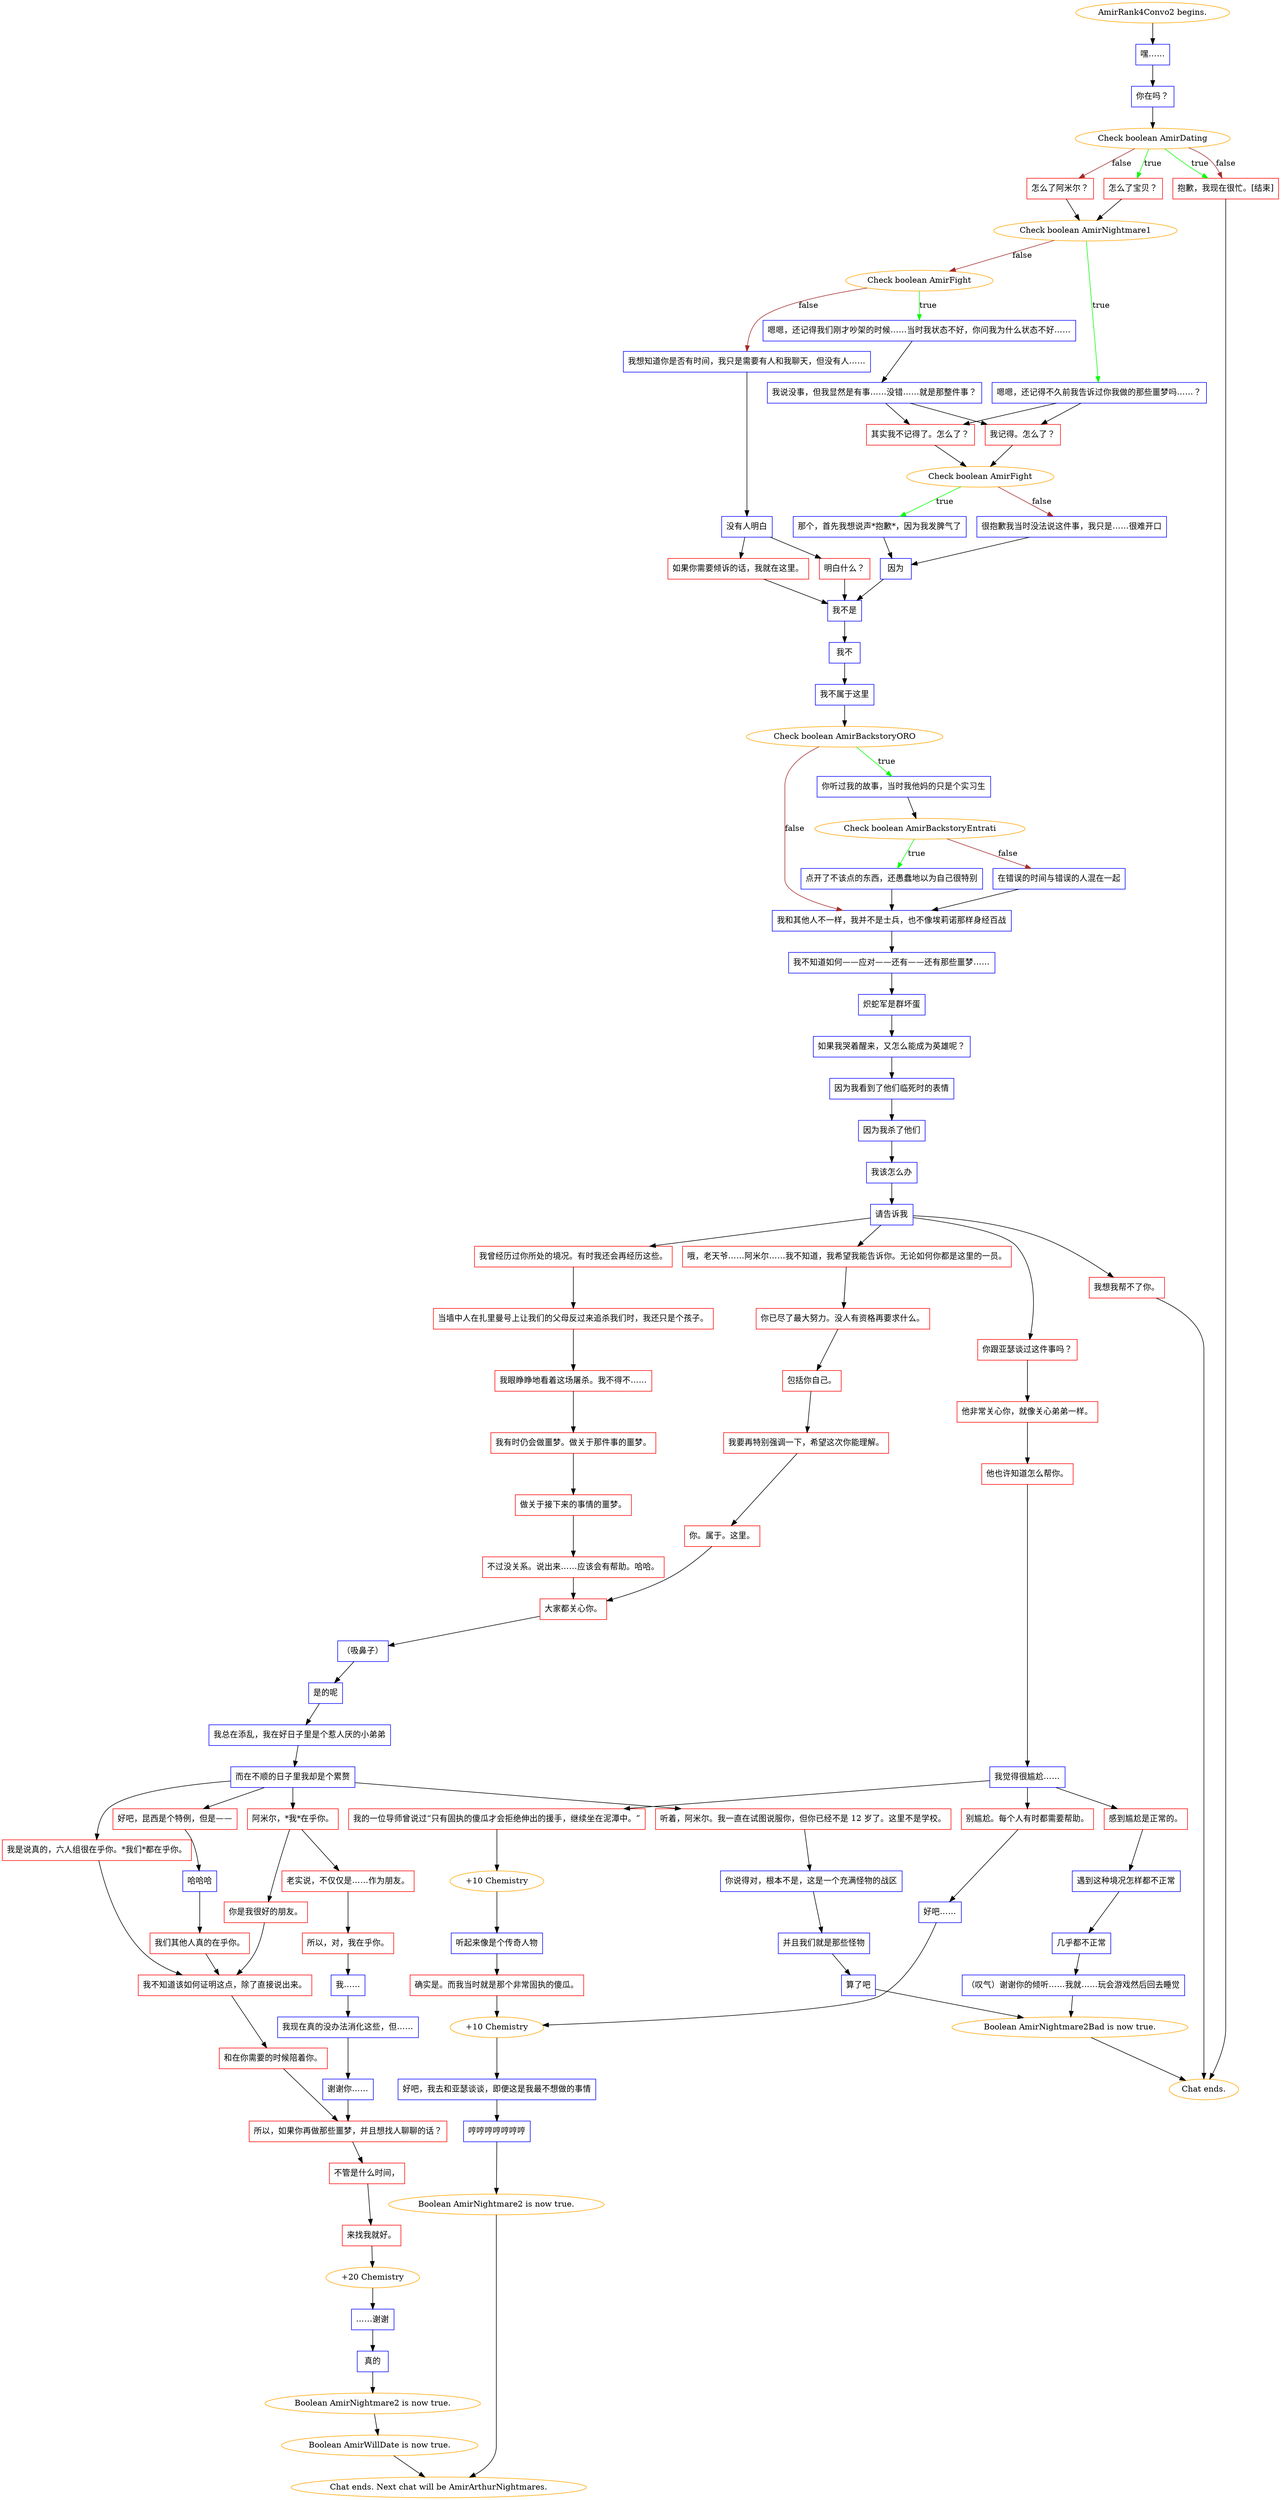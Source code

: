 digraph {
	"AmirRank4Convo2 begins." [color=orange];
		"AmirRank4Convo2 begins." -> j3663266634;
	j3663266634 [label="嘿……",shape=box,color=blue];
		j3663266634 -> j2902027166;
	j2902027166 [label="你在吗？",shape=box,color=blue];
		j2902027166 -> j4198328266;
	j4198328266 [label="Check boolean AmirDating",color=orange];
		j4198328266 -> j30713077 [label=true,color=green];
		j4198328266 -> j2878053413 [label=true,color=green];
		j4198328266 -> j1927228553 [label=false,color=brown];
		j4198328266 -> j2878053413 [label=false,color=brown];
	j30713077 [label="怎么了宝贝？",shape=box,color=red];
		j30713077 -> j3148491801;
	j2878053413 [label="抱歉，我现在很忙。[结束]",shape=box,color=red];
		j2878053413 -> "Chat ends.";
	j1927228553 [label="怎么了阿米尔？",shape=box,color=red];
		j1927228553 -> j3148491801;
	j3148491801 [label="Check boolean AmirNightmare1",color=orange];
		j3148491801 -> j516874034 [label=true,color=green];
		j3148491801 -> j1636435483 [label=false,color=brown];
	"Chat ends." [color=orange];
	j516874034 [label="嗯嗯，还记得不久前我告诉过你我做的那些噩梦吗……？",shape=box,color=blue];
		j516874034 -> j4062009062;
		j516874034 -> j1906473688;
	j1636435483 [label="Check boolean AmirFight",color=orange];
		j1636435483 -> j3338202297 [label=true,color=green];
		j1636435483 -> j1780959150 [label=false,color=brown];
	j4062009062 [label="其实我不记得了。怎么了？",shape=box,color=red];
		j4062009062 -> j2649027627;
	j1906473688 [label="我记得。怎么了？",shape=box,color=red];
		j1906473688 -> j2649027627;
	j3338202297 [label="嗯嗯，还记得我们刚才吵架的时候……当时我状态不好，你问我为什么状态不好……",shape=box,color=blue];
		j3338202297 -> j3795629367;
	j1780959150 [label="我想知道你是否有时间，我只是需要有人和我聊天，但没有人……",shape=box,color=blue];
		j1780959150 -> j2579550625;
	j2649027627 [label="Check boolean AmirFight",color=orange];
		j2649027627 -> j3068202513 [label=true,color=green];
		j2649027627 -> j1497189704 [label=false,color=brown];
	j3795629367 [label="我说没事，但我显然是有事……没错……就是那整件事？",shape=box,color=blue];
		j3795629367 -> j4062009062;
		j3795629367 -> j1906473688;
	j2579550625 [label="没有人明白",shape=box,color=blue];
		j2579550625 -> j1049366677;
		j2579550625 -> j1799380318;
	j3068202513 [label="那个，首先我想说声*抱歉*，因为我发脾气了",shape=box,color=blue];
		j3068202513 -> j3877993267;
	j1497189704 [label="很抱歉我当时没法说这件事，我只是……很难开口",shape=box,color=blue];
		j1497189704 -> j3877993267;
	j1049366677 [label="明白什么？",shape=box,color=red];
		j1049366677 -> j1504165335;
	j1799380318 [label="如果你需要倾诉的话，我就在这里。",shape=box,color=red];
		j1799380318 -> j1504165335;
	j3877993267 [label="因为",shape=box,color=blue];
		j3877993267 -> j1504165335;
	j1504165335 [label="我不是",shape=box,color=blue];
		j1504165335 -> j3708630561;
	j3708630561 [label="我不",shape=box,color=blue];
		j3708630561 -> j1906370078;
	j1906370078 [label="我不属于这里",shape=box,color=blue];
		j1906370078 -> j608868248;
	j608868248 [label="Check boolean AmirBackstoryORO",color=orange];
		j608868248 -> j1627455687 [label=true,color=green];
		j608868248 -> j3069591134 [label=false,color=brown];
	j1627455687 [label="你听过我的故事，当时我他妈的只是个实习生",shape=box,color=blue];
		j1627455687 -> j3921040561;
	j3069591134 [label="我和其他人不一样，我并不是士兵，也不像埃莉诺那样身经百战",shape=box,color=blue];
		j3069591134 -> j2605173514;
	j3921040561 [label="Check boolean AmirBackstoryEntrati",color=orange];
		j3921040561 -> j3296124173 [label=true,color=green];
		j3921040561 -> j1761678501 [label=false,color=brown];
	j2605173514 [label="我不知道如何——应对——还有——还有那些噩梦……",shape=box,color=blue];
		j2605173514 -> j3870884243;
	j3296124173 [label="点开了不该点的东西，还愚蠢地以为自己很特别",shape=box,color=blue];
		j3296124173 -> j3069591134;
	j1761678501 [label="在错误的时间与错误的人混在一起",shape=box,color=blue];
		j1761678501 -> j3069591134;
	j3870884243 [label="炽蛇军是群坏蛋",shape=box,color=blue];
		j3870884243 -> j1879011039;
	j1879011039 [label="如果我哭着醒来，又怎么能成为英雄呢？",shape=box,color=blue];
		j1879011039 -> j3143087184;
	j3143087184 [label="因为我看到了他们临死时的表情",shape=box,color=blue];
		j3143087184 -> j3628253161;
	j3628253161 [label="因为我杀了他们",shape=box,color=blue];
		j3628253161 -> j1099571696;
	j1099571696 [label="我该怎么办",shape=box,color=blue];
		j1099571696 -> j1309342375;
	j1309342375 [label="请告诉我",shape=box,color=blue];
		j1309342375 -> j2800944218;
		j1309342375 -> j2934851094;
		j1309342375 -> j1823292257;
		j1309342375 -> j1252311195;
	j2800944218 [label="哦，老天爷……阿米尔……我不知道，我希望我能告诉你。无论如何你都是这里的一员。",shape=box,color=red];
		j2800944218 -> j363606873;
	j2934851094 [label="我曾经历过你所处的境况。有时我还会再经历这些。",shape=box,color=red];
		j2934851094 -> j3278578233;
	j1823292257 [label="你跟亚瑟谈过这件事吗？",shape=box,color=red];
		j1823292257 -> j3723620901;
	j1252311195 [label="我想我帮不了你。",shape=box,color=red];
		j1252311195 -> "Chat ends.";
	j363606873 [label="你已尽了最大努力。没人有资格再要求什么。",shape=box,color=red];
		j363606873 -> j958148212;
	j3278578233 [label="当墙中人在扎里曼号上让我们的父母反过来追杀我们时，我还只是个孩子。",shape=box,color=red];
		j3278578233 -> j2317401496;
	j3723620901 [label="他非常关心你，就像关心弟弟一样。",shape=box,color=red];
		j3723620901 -> j1017332305;
	j958148212 [label="包括你自己。",shape=box,color=red];
		j958148212 -> j1917344908;
	j2317401496 [label="我眼睁睁地看着这场屠杀。我不得不……",shape=box,color=red];
		j2317401496 -> j1933849905;
	j1017332305 [label="他也许知道怎么帮你。",shape=box,color=red];
		j1017332305 -> j2279504865;
	j1917344908 [label="我要再特别强调一下，希望这次你能理解。",shape=box,color=red];
		j1917344908 -> j3867406243;
	j1933849905 [label="我有时仍会做噩梦。做关于那件事的噩梦。",shape=box,color=red];
		j1933849905 -> j3719253799;
	j2279504865 [label="我觉得很尴尬……",shape=box,color=blue];
		j2279504865 -> j2480234800;
		j2279504865 -> j306062184;
		j2279504865 -> j4199100293;
	j3867406243 [label="你。属于。这里。",shape=box,color=red];
		j3867406243 -> j3200726924;
	j3719253799 [label="做关于接下来的事情的噩梦。",shape=box,color=red];
		j3719253799 -> j1109547293;
	j2480234800 [label="别尴尬。每个人有时都需要帮助。",shape=box,color=red];
		j2480234800 -> j2519909372;
	j306062184 [label="我的一位导师曾说过“只有固执的傻瓜才会拒绝伸出的援手，继续坐在泥潭中。”",shape=box,color=red];
		j306062184 -> j2638005737;
	j4199100293 [label="感到尴尬是正常的。",shape=box,color=red];
		j4199100293 -> j2245931308;
	j3200726924 [label="大家都关心你。",shape=box,color=red];
		j3200726924 -> j2136166702;
	j1109547293 [label="不过没关系。说出来……应该会有帮助。哈哈。",shape=box,color=red];
		j1109547293 -> j3200726924;
	j2519909372 [label="好吧……",shape=box,color=blue];
		j2519909372 -> j1986802679;
	j2638005737 [label="+10 Chemistry",color=orange];
		j2638005737 -> j1003828782;
	j2245931308 [label="遇到这种境况怎样都不正常",shape=box,color=blue];
		j2245931308 -> j1359648962;
	j2136166702 [label="（吸鼻子）",shape=box,color=blue];
		j2136166702 -> j1388074559;
	j1986802679 [label="+10 Chemistry",color=orange];
		j1986802679 -> j298031762;
	j1003828782 [label="听起来像是个传奇人物",shape=box,color=blue];
		j1003828782 -> j4079851856;
	j1359648962 [label="几乎都不正常",shape=box,color=blue];
		j1359648962 -> j1153922471;
	j1388074559 [label="是的呢",shape=box,color=blue];
		j1388074559 -> j2023584488;
	j298031762 [label="好吧，我去和亚瑟谈谈，即便这是我最不想做的事情",shape=box,color=blue];
		j298031762 -> j43720594;
	j4079851856 [label="确实是。而我当时就是那个非常固执的傻瓜。",shape=box,color=red];
		j4079851856 -> j1986802679;
	j1153922471 [label="（叹气）谢谢你的倾听……我就……玩会游戏然后回去睡觉",shape=box,color=blue];
		j1153922471 -> j1562549570;
	j2023584488 [label="我总在添乱，我在好日子里是个惹人厌的小弟弟",shape=box,color=blue];
		j2023584488 -> j3536246516;
	j43720594 [label="哼哼哼哼哼哼哼",shape=box,color=blue];
		j43720594 -> j1383105354;
	j1562549570 [label="Boolean AmirNightmare2Bad is now true.",color=orange];
		j1562549570 -> "Chat ends.";
	j3536246516 [label="而在不顺的日子里我却是个累赘",shape=box,color=blue];
		j3536246516 -> j3713929874;
		j3536246516 -> j965730570;
		j3536246516 -> j2516402734;
		j3536246516 -> j3147287777;
	j1383105354 [label="Boolean AmirNightmare2 is now true.",color=orange];
		j1383105354 -> "Chat ends. Next chat will be AmirArthurNightmares.";
	j3713929874 [label="阿米尔，*我*在乎你。",shape=box,color=red];
		j3713929874 -> j1451242065;
		j3713929874 -> j3762933111;
	j965730570 [label="我是说真的，六人组很在乎你。*我们*都在乎你。",shape=box,color=red];
		j965730570 -> j2820508562;
	j2516402734 [label="好吧，昆西是个特例，但是——",shape=box,color=red];
		j2516402734 -> j1922230654;
	j3147287777 [label="听着，阿米尔。我一直在试图说服你，但你已经不是 12 岁了。这里不是学校。",shape=box,color=red];
		j3147287777 -> j612055846;
	"Chat ends. Next chat will be AmirArthurNightmares." [color=orange];
	j1451242065 [label="老实说，不仅仅是……作为朋友。",shape=box,color=red];
		j1451242065 -> j3947303182;
	j3762933111 [label="你是我很好的朋友。",shape=box,color=red];
		j3762933111 -> j2820508562;
	j2820508562 [label="我不知道该如何证明这点，除了直接说出来。",shape=box,color=red];
		j2820508562 -> j1660864290;
	j1922230654 [label="哈哈哈",shape=box,color=blue];
		j1922230654 -> j2305499185;
	j612055846 [label="你说得对，根本不是，这是一个充满怪物的战区",shape=box,color=blue];
		j612055846 -> j3281720100;
	j3947303182 [label="所以，对，我在乎你。",shape=box,color=red];
		j3947303182 -> j958811564;
	j1660864290 [label="和在你需要的时候陪着你。",shape=box,color=red];
		j1660864290 -> j1180545433;
	j2305499185 [label="我们其他人真的在乎你。",shape=box,color=red];
		j2305499185 -> j2820508562;
	j3281720100 [label="并且我们就是那些怪物",shape=box,color=blue];
		j3281720100 -> j3432801892;
	j958811564 [label="我……",shape=box,color=blue];
		j958811564 -> j3613724851;
	j1180545433 [label="所以，如果你再做那些噩梦，并且想找人聊聊的话？",shape=box,color=red];
		j1180545433 -> j866744276;
	j3432801892 [label="算了吧",shape=box,color=blue];
		j3432801892 -> j1562549570;
	j3613724851 [label="我现在真的没办法消化这些，但……",shape=box,color=blue];
		j3613724851 -> j2329409979;
	j866744276 [label="不管是什么时间，",shape=box,color=red];
		j866744276 -> j3658391624;
	j2329409979 [label="谢谢你……",shape=box,color=blue];
		j2329409979 -> j1180545433;
	j3658391624 [label="来找我就好。",shape=box,color=red];
		j3658391624 -> j3652815212;
	j3652815212 [label="+20 Chemistry",color=orange];
		j3652815212 -> j4060487848;
	j4060487848 [label="……谢谢",shape=box,color=blue];
		j4060487848 -> j3551352625;
	j3551352625 [label="真的",shape=box,color=blue];
		j3551352625 -> j3177060518;
	j3177060518 [label="Boolean AmirNightmare2 is now true.",color=orange];
		j3177060518 -> j3288321523;
	j3288321523 [label="Boolean AmirWillDate is now true.",color=orange];
		j3288321523 -> "Chat ends. Next chat will be AmirArthurNightmares.";
}